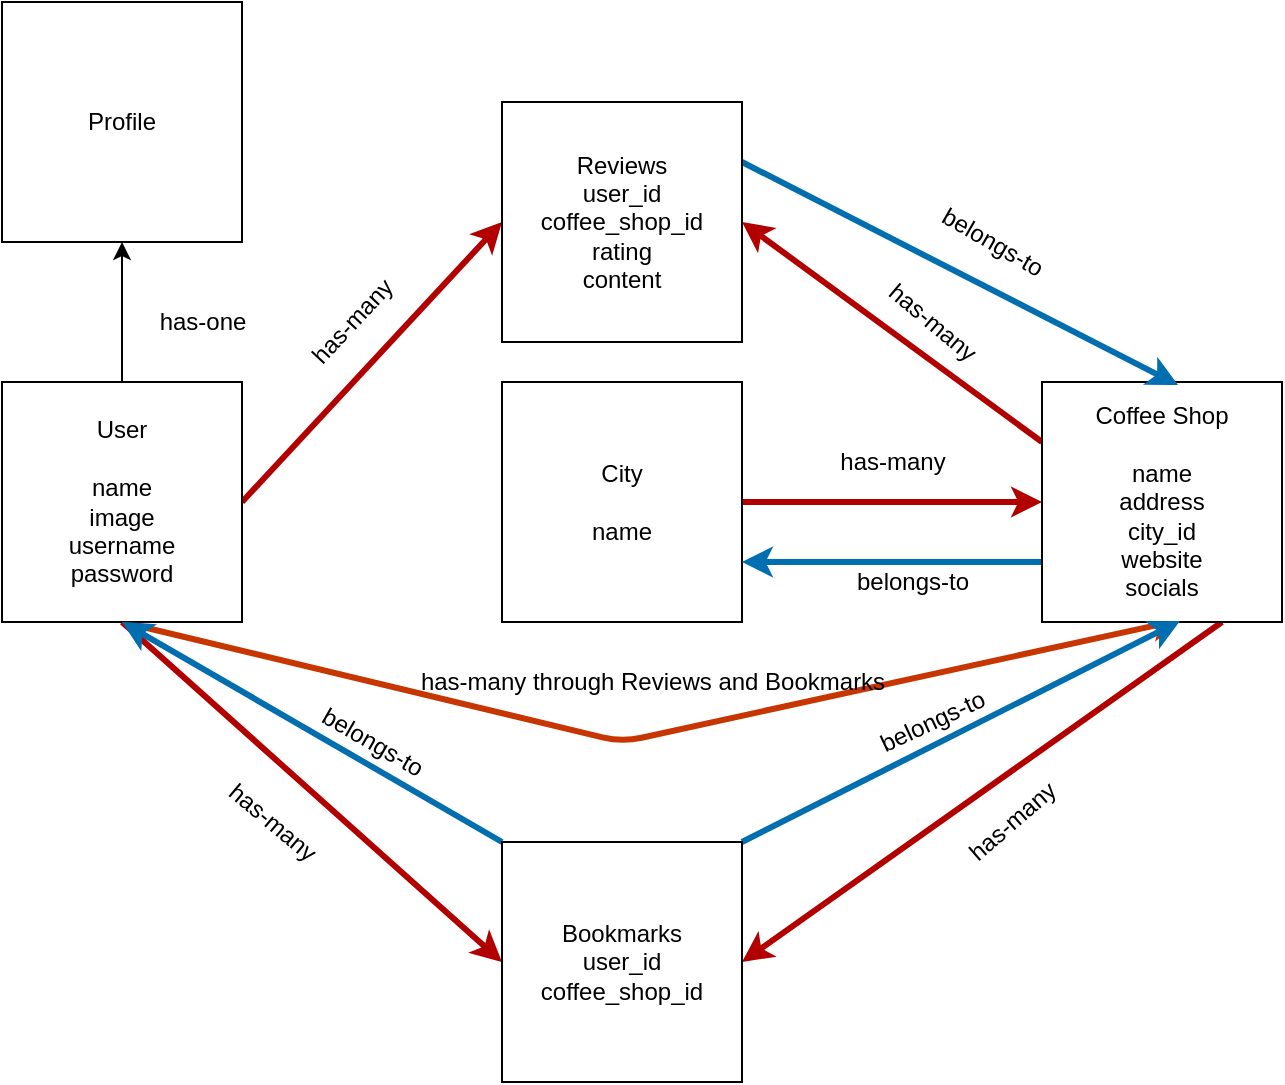 <mxfile>
    <diagram id="y1o43mWWU5sQvqnKxSam" name="Page-1">
        <mxGraphModel dx="904" dy="1907" grid="1" gridSize="10" guides="1" tooltips="1" connect="1" arrows="1" fold="1" page="1" pageScale="1" pageWidth="850" pageHeight="1100" math="0" shadow="0">
            <root>
                <mxCell id="0"/>
                <mxCell id="1" parent="0"/>
                <mxCell id="11" style="edgeStyle=none;html=1;exitX=0.5;exitY=1;exitDx=0;exitDy=0;entryX=0.585;entryY=0.99;entryDx=0;entryDy=0;entryPerimeter=0;fillColor=#fa6800;strokeColor=#C73500;strokeWidth=3;" parent="1" source="3" target="5" edge="1">
                    <mxGeometry relative="1" as="geometry">
                        <Array as="points">
                            <mxPoint x="370" y="330"/>
                        </Array>
                    </mxGeometry>
                </mxCell>
                <mxCell id="16" style="edgeStyle=none;html=1;exitX=0.5;exitY=0;exitDx=0;exitDy=0;entryX=0.5;entryY=1;entryDx=0;entryDy=0;" parent="1" source="3" target="6" edge="1">
                    <mxGeometry relative="1" as="geometry"/>
                </mxCell>
                <mxCell id="21" style="edgeStyle=none;html=1;exitX=1;exitY=0.5;exitDx=0;exitDy=0;entryX=0;entryY=0.5;entryDx=0;entryDy=0;fillColor=#e51400;strokeColor=#B20000;strokeWidth=3;" edge="1" parent="1" source="3" target="19">
                    <mxGeometry relative="1" as="geometry"/>
                </mxCell>
                <mxCell id="22" style="edgeStyle=none;html=1;exitX=0.5;exitY=1;exitDx=0;exitDy=0;entryX=0;entryY=0.5;entryDx=0;entryDy=0;fillColor=#e51400;strokeColor=#B20000;strokeWidth=3;" edge="1" parent="1" source="3" target="20">
                    <mxGeometry relative="1" as="geometry"/>
                </mxCell>
                <mxCell id="3" value="User&lt;br&gt;&lt;br&gt;name&lt;br&gt;image&lt;br&gt;username&lt;br&gt;password" style="whiteSpace=wrap;html=1;aspect=fixed;" parent="1" vertex="1">
                    <mxGeometry x="60" y="150" width="120" height="120" as="geometry"/>
                </mxCell>
                <mxCell id="13" style="edgeStyle=none;html=1;exitX=1;exitY=0.5;exitDx=0;exitDy=0;entryX=0;entryY=0.5;entryDx=0;entryDy=0;fillColor=#e51400;strokeColor=#B20000;strokeWidth=3;" parent="1" source="4" target="5" edge="1">
                    <mxGeometry relative="1" as="geometry"/>
                </mxCell>
                <mxCell id="4" value="City&lt;br&gt;&lt;br&gt;name" style="whiteSpace=wrap;html=1;aspect=fixed;" parent="1" vertex="1">
                    <mxGeometry x="310" y="150" width="120" height="120" as="geometry"/>
                </mxCell>
                <mxCell id="18" style="edgeStyle=none;html=1;entryX=1;entryY=0.75;entryDx=0;entryDy=0;fillColor=#1ba1e2;strokeColor=#006EAF;strokeWidth=3;exitX=0;exitY=0.75;exitDx=0;exitDy=0;" parent="1" source="5" target="4" edge="1">
                    <mxGeometry relative="1" as="geometry"/>
                </mxCell>
                <mxCell id="26" style="edgeStyle=none;html=1;exitX=0;exitY=0.25;exitDx=0;exitDy=0;entryX=1;entryY=0.5;entryDx=0;entryDy=0;fillColor=#e51400;strokeColor=#B20000;strokeWidth=3;" edge="1" parent="1" source="5" target="19">
                    <mxGeometry relative="1" as="geometry"/>
                </mxCell>
                <mxCell id="27" style="edgeStyle=none;html=1;exitX=0.75;exitY=1;exitDx=0;exitDy=0;entryX=1;entryY=0.5;entryDx=0;entryDy=0;fillColor=#e51400;strokeColor=#B20000;strokeWidth=3;" edge="1" parent="1" source="5" target="20">
                    <mxGeometry relative="1" as="geometry"/>
                </mxCell>
                <mxCell id="5" value="Coffee Shop&lt;br&gt;&lt;br&gt;name&lt;br&gt;address&lt;br&gt;city_id&lt;br&gt;website&lt;br&gt;socials" style="whiteSpace=wrap;html=1;aspect=fixed;" parent="1" vertex="1">
                    <mxGeometry x="580" y="150" width="120" height="120" as="geometry"/>
                </mxCell>
                <mxCell id="6" value="Profile" style="whiteSpace=wrap;html=1;aspect=fixed;" parent="1" vertex="1">
                    <mxGeometry x="60" y="-40" width="120" height="120" as="geometry"/>
                </mxCell>
                <mxCell id="12" value="has-many through Reviews and Bookmarks" style="text;html=1;align=center;verticalAlign=middle;resizable=0;points=[];autosize=1;strokeColor=none;fillColor=none;" parent="1" vertex="1">
                    <mxGeometry x="260" y="290" width="250" height="20" as="geometry"/>
                </mxCell>
                <mxCell id="14" value="has-many" style="text;html=1;align=center;verticalAlign=middle;resizable=0;points=[];autosize=1;strokeColor=none;fillColor=none;" parent="1" vertex="1">
                    <mxGeometry x="470" y="180" width="70" height="20" as="geometry"/>
                </mxCell>
                <mxCell id="15" value="belongs-to" style="text;html=1;align=center;verticalAlign=middle;resizable=0;points=[];autosize=1;strokeColor=none;fillColor=none;" parent="1" vertex="1">
                    <mxGeometry x="480" y="240" width="70" height="20" as="geometry"/>
                </mxCell>
                <mxCell id="17" value="has-one" style="text;html=1;align=center;verticalAlign=middle;resizable=0;points=[];autosize=1;strokeColor=none;fillColor=none;" parent="1" vertex="1">
                    <mxGeometry x="130" y="110" width="60" height="20" as="geometry"/>
                </mxCell>
                <mxCell id="30" style="edgeStyle=none;html=1;exitX=1;exitY=0.25;exitDx=0;exitDy=0;entryX=0.567;entryY=0.013;entryDx=0;entryDy=0;entryPerimeter=0;fillColor=#1ba1e2;strokeColor=#006EAF;strokeWidth=3;" edge="1" parent="1" source="19" target="5">
                    <mxGeometry relative="1" as="geometry"/>
                </mxCell>
                <mxCell id="19" value="Reviews&lt;br&gt;user_id&lt;br&gt;coffee_shop_id&lt;br&gt;rating&lt;br&gt;content" style="whiteSpace=wrap;html=1;aspect=fixed;" vertex="1" parent="1">
                    <mxGeometry x="310" y="10" width="120" height="120" as="geometry"/>
                </mxCell>
                <mxCell id="32" style="edgeStyle=none;html=1;exitX=1;exitY=0;exitDx=0;exitDy=0;entryX=0.575;entryY=0.996;entryDx=0;entryDy=0;entryPerimeter=0;fillColor=#1ba1e2;strokeColor=#006EAF;strokeWidth=3;" edge="1" parent="1" source="20" target="5">
                    <mxGeometry relative="1" as="geometry"/>
                </mxCell>
                <mxCell id="34" style="edgeStyle=none;html=1;exitX=0;exitY=0;exitDx=0;exitDy=0;entryX=0.5;entryY=1;entryDx=0;entryDy=0;fillColor=#1ba1e2;strokeColor=#006EAF;strokeWidth=3;" edge="1" parent="1" source="20" target="3">
                    <mxGeometry relative="1" as="geometry"/>
                </mxCell>
                <mxCell id="20" value="Bookmarks&lt;br&gt;user_id&lt;br&gt;coffee_shop_id" style="whiteSpace=wrap;html=1;aspect=fixed;" vertex="1" parent="1">
                    <mxGeometry x="310" y="380" width="120" height="120" as="geometry"/>
                </mxCell>
                <mxCell id="23" value="has-many" style="text;html=1;align=center;verticalAlign=middle;resizable=0;points=[];autosize=1;strokeColor=none;fillColor=none;rotation=-47;" vertex="1" parent="1">
                    <mxGeometry x="200" y="110" width="70" height="20" as="geometry"/>
                </mxCell>
                <mxCell id="25" value="has-many" style="text;html=1;align=center;verticalAlign=middle;resizable=0;points=[];autosize=1;strokeColor=none;fillColor=none;rotation=40;" vertex="1" parent="1">
                    <mxGeometry x="160" y="360" width="70" height="20" as="geometry"/>
                </mxCell>
                <mxCell id="28" value="has-many" style="text;html=1;align=center;verticalAlign=middle;resizable=0;points=[];autosize=1;strokeColor=none;fillColor=none;rotation=-41;" vertex="1" parent="1">
                    <mxGeometry x="530" y="360" width="70" height="20" as="geometry"/>
                </mxCell>
                <mxCell id="29" value="has-many" style="text;html=1;align=center;verticalAlign=middle;resizable=0;points=[];autosize=1;strokeColor=none;fillColor=none;rotation=40;" vertex="1" parent="1">
                    <mxGeometry x="490" y="110" width="70" height="20" as="geometry"/>
                </mxCell>
                <mxCell id="31" value="belongs-to" style="text;html=1;align=center;verticalAlign=middle;resizable=0;points=[];autosize=1;strokeColor=none;fillColor=none;rotation=30;" vertex="1" parent="1">
                    <mxGeometry x="520" y="70" width="70" height="20" as="geometry"/>
                </mxCell>
                <mxCell id="33" value="belongs-to" style="text;html=1;align=center;verticalAlign=middle;resizable=0;points=[];autosize=1;strokeColor=none;fillColor=none;rotation=-25;" vertex="1" parent="1">
                    <mxGeometry x="490" y="310" width="70" height="20" as="geometry"/>
                </mxCell>
                <mxCell id="35" value="belongs-to" style="text;html=1;align=center;verticalAlign=middle;resizable=0;points=[];autosize=1;strokeColor=none;fillColor=none;rotation=30;" vertex="1" parent="1">
                    <mxGeometry x="210" y="320" width="70" height="20" as="geometry"/>
                </mxCell>
            </root>
        </mxGraphModel>
    </diagram>
</mxfile>